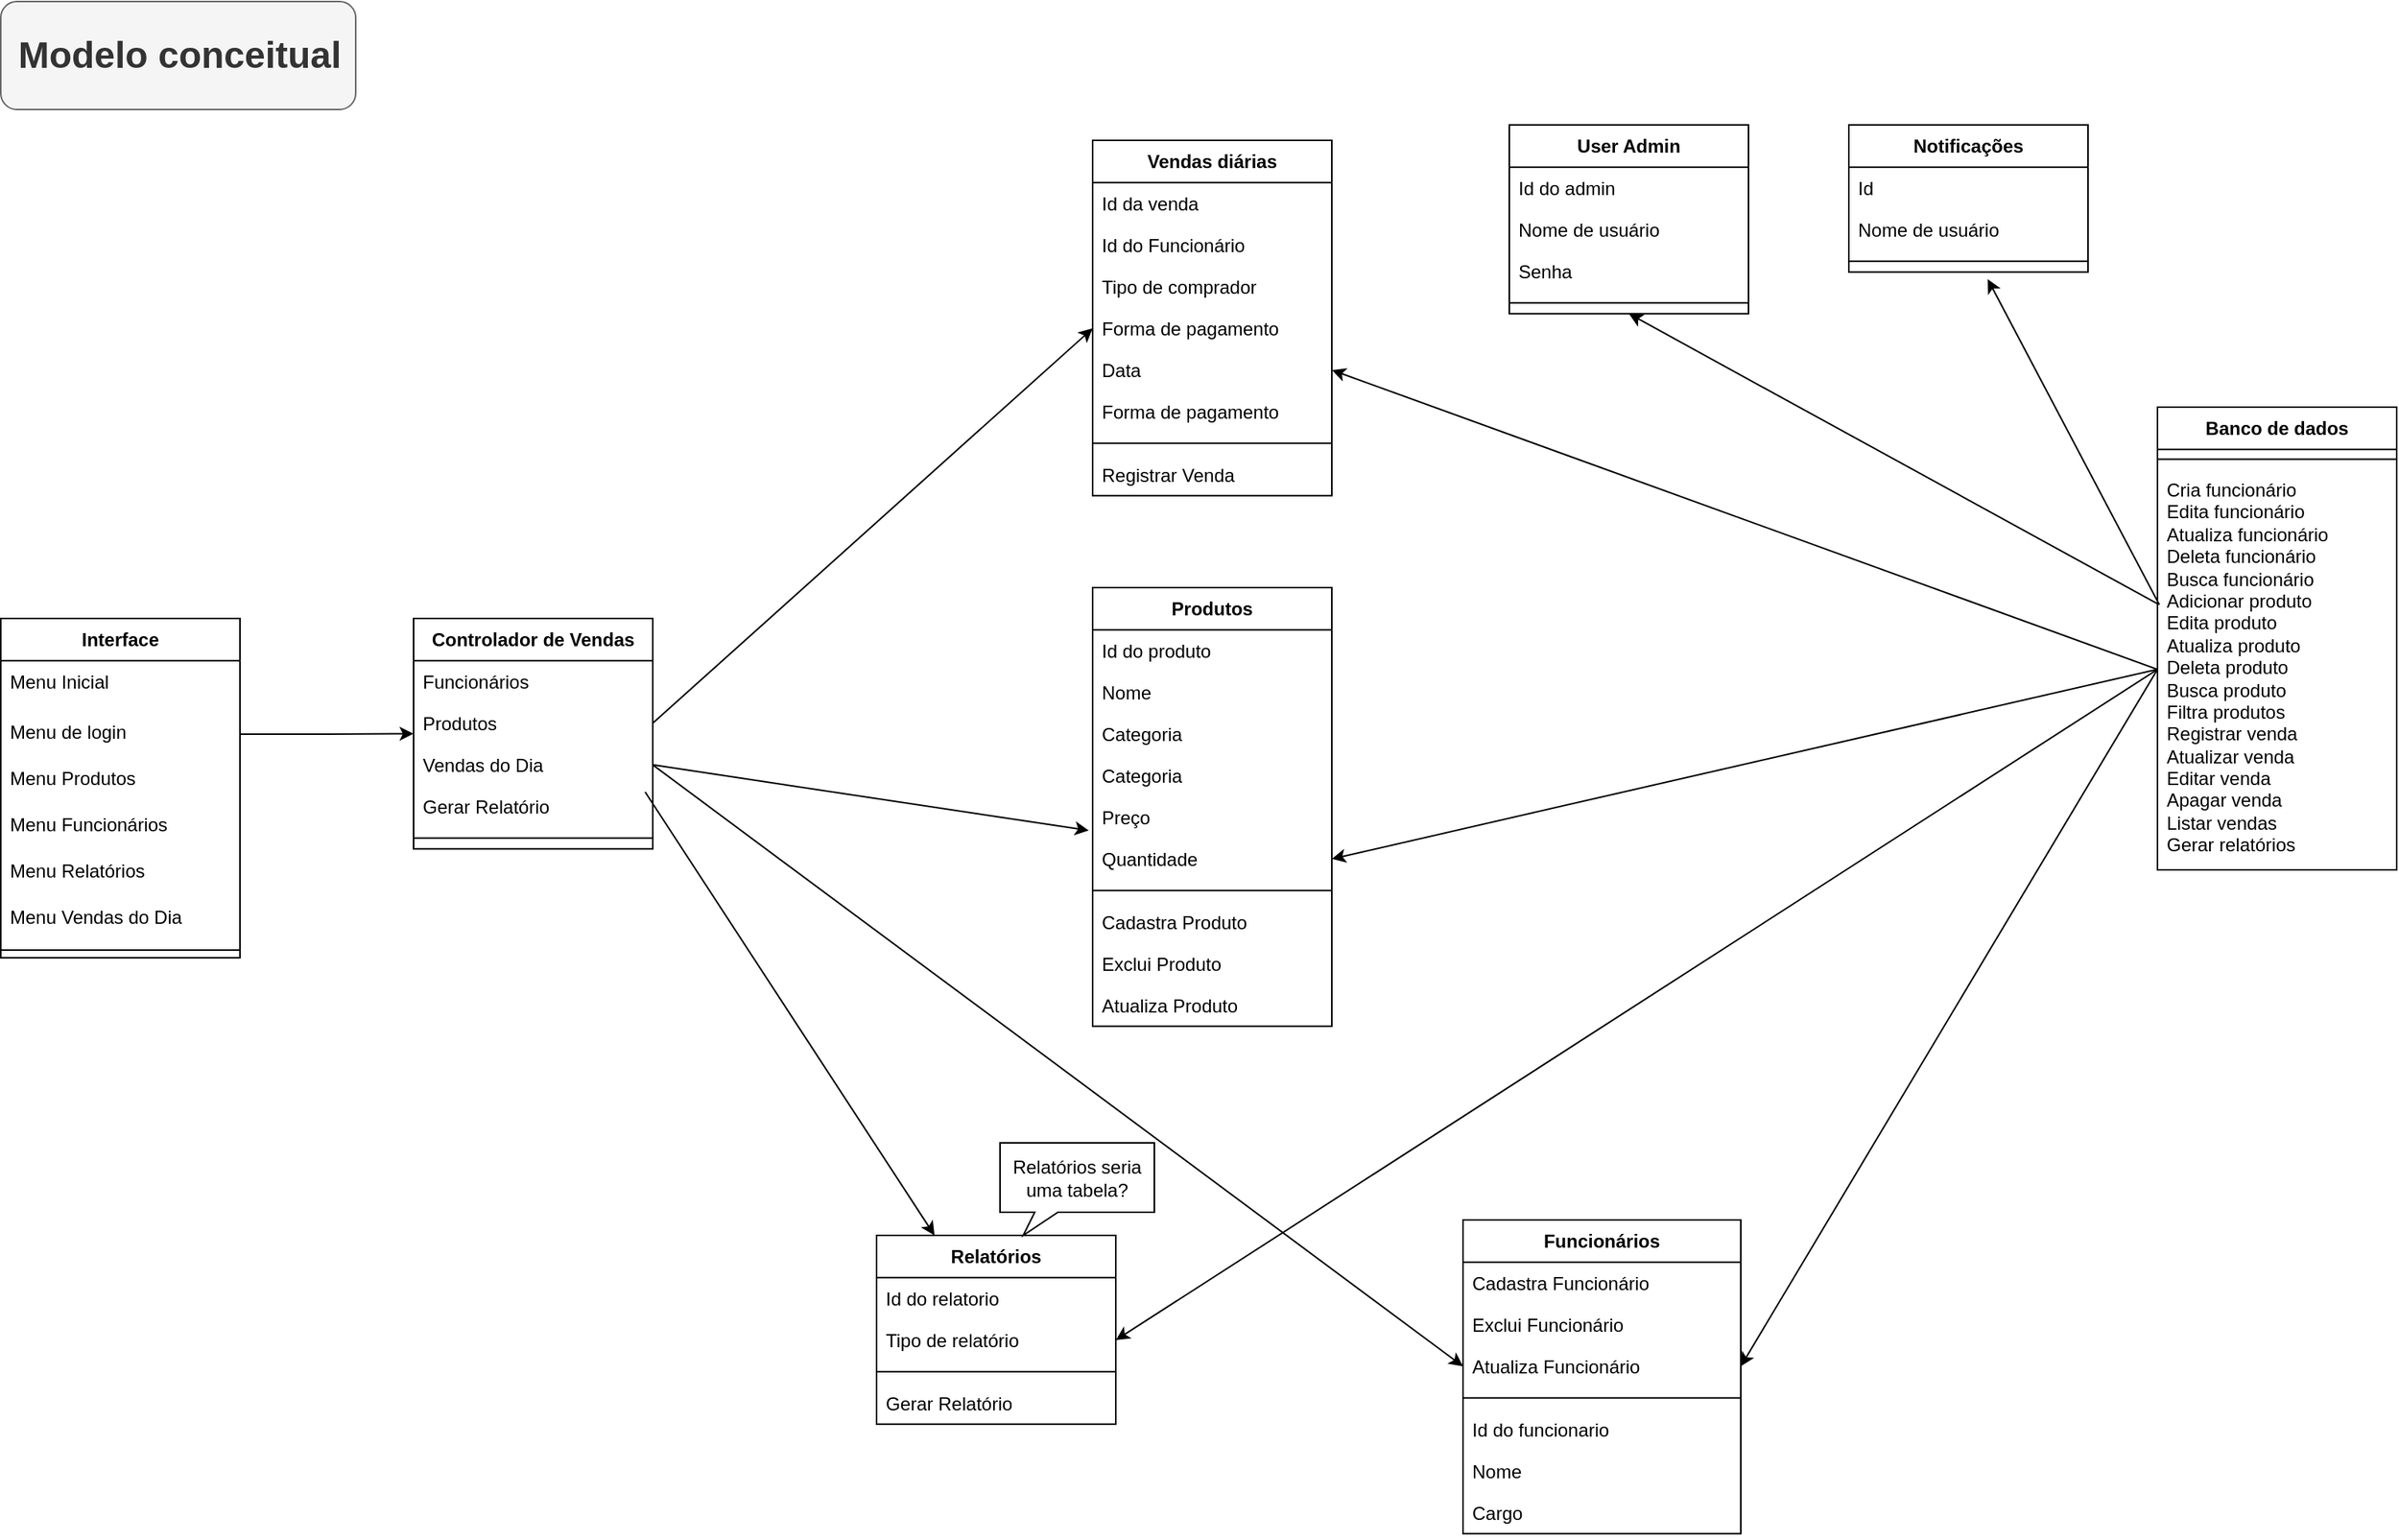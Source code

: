 <mxfile version="24.8.3">
  <diagram name="Página-1" id="rCG3eZJyJU8VCeqgCgNy">
    <mxGraphModel dx="1908" dy="1184" grid="1" gridSize="10" guides="1" tooltips="1" connect="1" arrows="1" fold="1" page="1" pageScale="1" pageWidth="827" pageHeight="583" math="0" shadow="0">
      <root>
        <mxCell id="0" />
        <mxCell id="1" parent="0" />
        <mxCell id="12" value="Banco de dados" style="swimlane;fontStyle=1;align=center;verticalAlign=top;childLayout=stackLayout;horizontal=1;startSize=27.429;horizontalStack=0;resizeParent=1;resizeParentMax=0;resizeLast=0;collapsible=0;marginBottom=0;" parent="1" vertex="1">
          <mxGeometry x="1420" y="283" width="155" height="299.999" as="geometry" />
        </mxCell>
        <mxCell id="15" style="line;strokeWidth=1;fillColor=none;align=left;verticalAlign=middle;spacingTop=-1;spacingLeft=3;spacingRight=3;rotatable=0;labelPosition=right;points=[];portConstraint=eastwest;strokeColor=inherit;" parent="12" vertex="1">
          <mxGeometry y="27.429" width="155" height="12.57" as="geometry" />
        </mxCell>
        <mxCell id="4yD3N3-tQXwb2mGsDQmI-117" value="Cria funcionário&lt;div&gt;Edita funcionário&lt;/div&gt;&lt;div&gt;Atualiza funcionário&lt;/div&gt;&lt;div&gt;Deleta funcionário&lt;/div&gt;&lt;div&gt;Busca funcionário&lt;/div&gt;&lt;div&gt;Adicionar produto&lt;/div&gt;&lt;div&gt;Edita produto&lt;/div&gt;&lt;div&gt;Atualiza produto&lt;/div&gt;&lt;div&gt;Deleta produto&lt;/div&gt;&lt;div&gt;Busca produto&lt;/div&gt;&lt;div&gt;Filtra produtos&lt;/div&gt;&lt;div&gt;Registrar venda&lt;/div&gt;&lt;div&gt;Atualizar venda&lt;/div&gt;&lt;div&gt;Editar venda&lt;/div&gt;&lt;div&gt;Apagar venda&lt;/div&gt;&lt;div&gt;Listar vendas&lt;/div&gt;&lt;div&gt;Gerar relatórios&lt;/div&gt;&lt;div&gt;&lt;br&gt;&lt;/div&gt;" style="text;strokeColor=none;fillColor=none;align=left;verticalAlign=top;spacingLeft=4;spacingRight=4;overflow=hidden;rotatable=0;points=[[0,0.5],[1,0.5]];portConstraint=eastwest;whiteSpace=wrap;html=1;" parent="12" vertex="1">
          <mxGeometry y="39.999" width="155" height="260" as="geometry" />
        </mxCell>
        <mxCell id="4yD3N3-tQXwb2mGsDQmI-32" value="User Admin" style="swimlane;fontStyle=1;align=center;verticalAlign=top;childLayout=stackLayout;horizontal=1;startSize=27.429;horizontalStack=0;resizeParent=1;resizeParentMax=0;resizeLast=0;collapsible=0;marginBottom=0;" parent="1" vertex="1">
          <mxGeometry x="1000" y="100" width="155" height="122.429" as="geometry" />
        </mxCell>
        <mxCell id="4yD3N3-tQXwb2mGsDQmI-33" value="Id do admin" style="text;strokeColor=none;fillColor=none;align=left;verticalAlign=top;spacingLeft=4;spacingRight=4;overflow=hidden;rotatable=0;points=[[0,0.5],[1,0.5]];portConstraint=eastwest;" parent="4yD3N3-tQXwb2mGsDQmI-32" vertex="1">
          <mxGeometry y="27.429" width="155" height="27" as="geometry" />
        </mxCell>
        <mxCell id="4yD3N3-tQXwb2mGsDQmI-34" value="Nome de usuário" style="text;strokeColor=none;fillColor=none;align=left;verticalAlign=top;spacingLeft=4;spacingRight=4;overflow=hidden;rotatable=0;points=[[0,0.5],[1,0.5]];portConstraint=eastwest;" parent="4yD3N3-tQXwb2mGsDQmI-32" vertex="1">
          <mxGeometry y="54.429" width="155" height="27" as="geometry" />
        </mxCell>
        <mxCell id="4yD3N3-tQXwb2mGsDQmI-65" value="Senha" style="text;strokeColor=none;fillColor=none;align=left;verticalAlign=top;spacingLeft=4;spacingRight=4;overflow=hidden;rotatable=0;points=[[0,0.5],[1,0.5]];portConstraint=eastwest;" parent="4yD3N3-tQXwb2mGsDQmI-32" vertex="1">
          <mxGeometry y="81.429" width="155" height="27" as="geometry" />
        </mxCell>
        <mxCell id="4yD3N3-tQXwb2mGsDQmI-35" style="line;strokeWidth=1;fillColor=none;align=left;verticalAlign=middle;spacingTop=-1;spacingLeft=3;spacingRight=3;rotatable=0;labelPosition=right;points=[];portConstraint=eastwest;strokeColor=inherit;" parent="4yD3N3-tQXwb2mGsDQmI-32" vertex="1">
          <mxGeometry y="108.429" width="155" height="14" as="geometry" />
        </mxCell>
        <mxCell id="4yD3N3-tQXwb2mGsDQmI-36" value="Relatórios" style="swimlane;fontStyle=1;align=center;verticalAlign=top;childLayout=stackLayout;horizontal=1;startSize=27.429;horizontalStack=0;resizeParent=1;resizeParentMax=0;resizeLast=0;collapsible=0;marginBottom=0;" parent="1" vertex="1">
          <mxGeometry x="590" y="820" width="155" height="122.429" as="geometry" />
        </mxCell>
        <mxCell id="4yD3N3-tQXwb2mGsDQmI-37" value="Id do relatorio" style="text;strokeColor=none;fillColor=none;align=left;verticalAlign=top;spacingLeft=4;spacingRight=4;overflow=hidden;rotatable=0;points=[[0,0.5],[1,0.5]];portConstraint=eastwest;" parent="4yD3N3-tQXwb2mGsDQmI-36" vertex="1">
          <mxGeometry y="27.429" width="155" height="27" as="geometry" />
        </mxCell>
        <mxCell id="4yD3N3-tQXwb2mGsDQmI-38" value="Tipo de relatório" style="text;strokeColor=none;fillColor=none;align=left;verticalAlign=top;spacingLeft=4;spacingRight=4;overflow=hidden;rotatable=0;points=[[0,0.5],[1,0.5]];portConstraint=eastwest;" parent="4yD3N3-tQXwb2mGsDQmI-36" vertex="1">
          <mxGeometry y="54.429" width="155" height="27" as="geometry" />
        </mxCell>
        <mxCell id="4yD3N3-tQXwb2mGsDQmI-39" style="line;strokeWidth=1;fillColor=none;align=left;verticalAlign=middle;spacingTop=-1;spacingLeft=3;spacingRight=3;rotatable=0;labelPosition=right;points=[];portConstraint=eastwest;strokeColor=inherit;" parent="4yD3N3-tQXwb2mGsDQmI-36" vertex="1">
          <mxGeometry y="81.429" width="155" height="14" as="geometry" />
        </mxCell>
        <mxCell id="zHELxeo6hIR-I9ZXr5rR-30" value="Gerar Relatório" style="text;strokeColor=none;fillColor=none;align=left;verticalAlign=top;spacingLeft=4;spacingRight=4;overflow=hidden;rotatable=0;points=[[0,0.5],[1,0.5]];portConstraint=eastwest;" vertex="1" parent="4yD3N3-tQXwb2mGsDQmI-36">
          <mxGeometry y="95.429" width="155" height="27" as="geometry" />
        </mxCell>
        <mxCell id="4yD3N3-tQXwb2mGsDQmI-40" value="Vendas diárias" style="swimlane;fontStyle=1;align=center;verticalAlign=top;childLayout=stackLayout;horizontal=1;startSize=27.429;horizontalStack=0;resizeParent=1;resizeParentMax=0;resizeLast=0;collapsible=0;marginBottom=0;" parent="1" vertex="1">
          <mxGeometry x="730" y="110" width="155" height="230.429" as="geometry" />
        </mxCell>
        <mxCell id="4yD3N3-tQXwb2mGsDQmI-41" value="Id da venda" style="text;strokeColor=none;fillColor=none;align=left;verticalAlign=top;spacingLeft=4;spacingRight=4;overflow=hidden;rotatable=0;points=[[0,0.5],[1,0.5]];portConstraint=eastwest;" parent="4yD3N3-tQXwb2mGsDQmI-40" vertex="1">
          <mxGeometry y="27.429" width="155" height="27" as="geometry" />
        </mxCell>
        <mxCell id="4yD3N3-tQXwb2mGsDQmI-42" value="Id do Funcionário" style="text;strokeColor=none;fillColor=none;align=left;verticalAlign=top;spacingLeft=4;spacingRight=4;overflow=hidden;rotatable=0;points=[[0,0.5],[1,0.5]];portConstraint=eastwest;" parent="4yD3N3-tQXwb2mGsDQmI-40" vertex="1">
          <mxGeometry y="54.429" width="155" height="27" as="geometry" />
        </mxCell>
        <mxCell id="4yD3N3-tQXwb2mGsDQmI-79" value="Tipo de comprador" style="text;strokeColor=none;fillColor=none;align=left;verticalAlign=top;spacingLeft=4;spacingRight=4;overflow=hidden;rotatable=0;points=[[0,0.5],[1,0.5]];portConstraint=eastwest;" parent="4yD3N3-tQXwb2mGsDQmI-40" vertex="1">
          <mxGeometry y="81.429" width="155" height="27" as="geometry" />
        </mxCell>
        <mxCell id="4yD3N3-tQXwb2mGsDQmI-80" value="Forma de pagamento" style="text;strokeColor=none;fillColor=none;align=left;verticalAlign=top;spacingLeft=4;spacingRight=4;overflow=hidden;rotatable=0;points=[[0,0.5],[1,0.5]];portConstraint=eastwest;" parent="4yD3N3-tQXwb2mGsDQmI-40" vertex="1">
          <mxGeometry y="108.429" width="155" height="27" as="geometry" />
        </mxCell>
        <mxCell id="4yD3N3-tQXwb2mGsDQmI-81" value="Data" style="text;strokeColor=none;fillColor=none;align=left;verticalAlign=top;spacingLeft=4;spacingRight=4;overflow=hidden;rotatable=0;points=[[0,0.5],[1,0.5]];portConstraint=eastwest;" parent="4yD3N3-tQXwb2mGsDQmI-40" vertex="1">
          <mxGeometry y="135.429" width="155" height="27" as="geometry" />
        </mxCell>
        <mxCell id="4yD3N3-tQXwb2mGsDQmI-83" value="Forma de pagamento " style="text;strokeColor=none;fillColor=none;align=left;verticalAlign=top;spacingLeft=4;spacingRight=4;overflow=hidden;rotatable=0;points=[[0,0.5],[1,0.5]];portConstraint=eastwest;" parent="4yD3N3-tQXwb2mGsDQmI-40" vertex="1">
          <mxGeometry y="162.429" width="155" height="27" as="geometry" />
        </mxCell>
        <mxCell id="4yD3N3-tQXwb2mGsDQmI-43" style="line;strokeWidth=1;fillColor=none;align=left;verticalAlign=middle;spacingTop=-1;spacingLeft=3;spacingRight=3;rotatable=0;labelPosition=right;points=[];portConstraint=eastwest;strokeColor=inherit;" parent="4yD3N3-tQXwb2mGsDQmI-40" vertex="1">
          <mxGeometry y="189.429" width="155" height="14" as="geometry" />
        </mxCell>
        <mxCell id="zHELxeo6hIR-I9ZXr5rR-31" value="Registrar Venda" style="text;strokeColor=none;fillColor=none;align=left;verticalAlign=top;spacingLeft=4;spacingRight=4;overflow=hidden;rotatable=0;points=[[0,0.5],[1,0.5]];portConstraint=eastwest;" vertex="1" parent="4yD3N3-tQXwb2mGsDQmI-40">
          <mxGeometry y="203.429" width="155" height="27" as="geometry" />
        </mxCell>
        <mxCell id="4yD3N3-tQXwb2mGsDQmI-56" value="Notificações" style="swimlane;fontStyle=1;align=center;verticalAlign=top;childLayout=stackLayout;horizontal=1;startSize=27.429;horizontalStack=0;resizeParent=1;resizeParentMax=0;resizeLast=0;collapsible=0;marginBottom=0;" parent="1" vertex="1">
          <mxGeometry x="1220" y="100" width="155" height="95.429" as="geometry" />
        </mxCell>
        <mxCell id="4yD3N3-tQXwb2mGsDQmI-57" value="Id" style="text;strokeColor=none;fillColor=none;align=left;verticalAlign=top;spacingLeft=4;spacingRight=4;overflow=hidden;rotatable=0;points=[[0,0.5],[1,0.5]];portConstraint=eastwest;" parent="4yD3N3-tQXwb2mGsDQmI-56" vertex="1">
          <mxGeometry y="27.429" width="155" height="27" as="geometry" />
        </mxCell>
        <mxCell id="4yD3N3-tQXwb2mGsDQmI-58" value="Nome de usuário" style="text;strokeColor=none;fillColor=none;align=left;verticalAlign=top;spacingLeft=4;spacingRight=4;overflow=hidden;rotatable=0;points=[[0,0.5],[1,0.5]];portConstraint=eastwest;" parent="4yD3N3-tQXwb2mGsDQmI-56" vertex="1">
          <mxGeometry y="54.429" width="155" height="27" as="geometry" />
        </mxCell>
        <mxCell id="4yD3N3-tQXwb2mGsDQmI-59" style="line;strokeWidth=1;fillColor=none;align=left;verticalAlign=middle;spacingTop=-1;spacingLeft=3;spacingRight=3;rotatable=0;labelPosition=right;points=[];portConstraint=eastwest;strokeColor=inherit;" parent="4yD3N3-tQXwb2mGsDQmI-56" vertex="1">
          <mxGeometry y="81.429" width="155" height="14" as="geometry" />
        </mxCell>
        <mxCell id="4yD3N3-tQXwb2mGsDQmI-60" value="Produtos" style="swimlane;fontStyle=1;align=center;verticalAlign=top;childLayout=stackLayout;horizontal=1;startSize=27.429;horizontalStack=0;resizeParent=1;resizeParentMax=0;resizeLast=0;collapsible=0;marginBottom=0;" parent="1" vertex="1">
          <mxGeometry x="730" y="400" width="155" height="284.429" as="geometry" />
        </mxCell>
        <mxCell id="4yD3N3-tQXwb2mGsDQmI-61" value="Id do produto" style="text;strokeColor=none;fillColor=none;align=left;verticalAlign=top;spacingLeft=4;spacingRight=4;overflow=hidden;rotatable=0;points=[[0,0.5],[1,0.5]];portConstraint=eastwest;" parent="4yD3N3-tQXwb2mGsDQmI-60" vertex="1">
          <mxGeometry y="27.429" width="155" height="27" as="geometry" />
        </mxCell>
        <mxCell id="4yD3N3-tQXwb2mGsDQmI-62" value="Nome" style="text;strokeColor=none;fillColor=none;align=left;verticalAlign=top;spacingLeft=4;spacingRight=4;overflow=hidden;rotatable=0;points=[[0,0.5],[1,0.5]];portConstraint=eastwest;" parent="4yD3N3-tQXwb2mGsDQmI-60" vertex="1">
          <mxGeometry y="54.429" width="155" height="27" as="geometry" />
        </mxCell>
        <mxCell id="4yD3N3-tQXwb2mGsDQmI-71" value="Categoria" style="text;strokeColor=none;fillColor=none;align=left;verticalAlign=top;spacingLeft=4;spacingRight=4;overflow=hidden;rotatable=0;points=[[0,0.5],[1,0.5]];portConstraint=eastwest;" parent="4yD3N3-tQXwb2mGsDQmI-60" vertex="1">
          <mxGeometry y="81.429" width="155" height="27" as="geometry" />
        </mxCell>
        <mxCell id="YCyUIYHfSjP7ow80o2St-26" value="Categoria" style="text;strokeColor=none;fillColor=none;align=left;verticalAlign=top;spacingLeft=4;spacingRight=4;overflow=hidden;rotatable=0;points=[[0,0.5],[1,0.5]];portConstraint=eastwest;" parent="4yD3N3-tQXwb2mGsDQmI-60" vertex="1">
          <mxGeometry y="108.429" width="155" height="27" as="geometry" />
        </mxCell>
        <mxCell id="4yD3N3-tQXwb2mGsDQmI-72" value="Preço" style="text;strokeColor=none;fillColor=none;align=left;verticalAlign=top;spacingLeft=4;spacingRight=4;overflow=hidden;rotatable=0;points=[[0,0.5],[1,0.5]];portConstraint=eastwest;" parent="4yD3N3-tQXwb2mGsDQmI-60" vertex="1">
          <mxGeometry y="135.429" width="155" height="27" as="geometry" />
        </mxCell>
        <mxCell id="4yD3N3-tQXwb2mGsDQmI-73" value="Quantidade" style="text;strokeColor=none;fillColor=none;align=left;verticalAlign=top;spacingLeft=4;spacingRight=4;overflow=hidden;rotatable=0;points=[[0,0.5],[1,0.5]];portConstraint=eastwest;" parent="4yD3N3-tQXwb2mGsDQmI-60" vertex="1">
          <mxGeometry y="162.429" width="155" height="27" as="geometry" />
        </mxCell>
        <mxCell id="4yD3N3-tQXwb2mGsDQmI-63" style="line;strokeWidth=1;fillColor=none;align=left;verticalAlign=middle;spacingTop=-1;spacingLeft=3;spacingRight=3;rotatable=0;labelPosition=right;points=[];portConstraint=eastwest;strokeColor=inherit;" parent="4yD3N3-tQXwb2mGsDQmI-60" vertex="1">
          <mxGeometry y="189.429" width="155" height="14" as="geometry" />
        </mxCell>
        <mxCell id="zHELxeo6hIR-I9ZXr5rR-25" value="Cadastra Produto" style="text;strokeColor=none;fillColor=none;align=left;verticalAlign=top;spacingLeft=4;spacingRight=4;overflow=hidden;rotatable=0;points=[[0,0.5],[1,0.5]];portConstraint=eastwest;" vertex="1" parent="4yD3N3-tQXwb2mGsDQmI-60">
          <mxGeometry y="203.429" width="155" height="27" as="geometry" />
        </mxCell>
        <mxCell id="zHELxeo6hIR-I9ZXr5rR-26" value="Exclui Produto" style="text;strokeColor=none;fillColor=none;align=left;verticalAlign=top;spacingLeft=4;spacingRight=4;overflow=hidden;rotatable=0;points=[[0,0.5],[1,0.5]];portConstraint=eastwest;" vertex="1" parent="4yD3N3-tQXwb2mGsDQmI-60">
          <mxGeometry y="230.429" width="155" height="27" as="geometry" />
        </mxCell>
        <mxCell id="zHELxeo6hIR-I9ZXr5rR-27" value="Atualiza Produto" style="text;strokeColor=none;fillColor=none;align=left;verticalAlign=top;spacingLeft=4;spacingRight=4;overflow=hidden;rotatable=0;points=[[0,0.5],[1,0.5]];portConstraint=eastwest;" vertex="1" parent="4yD3N3-tQXwb2mGsDQmI-60">
          <mxGeometry y="257.429" width="155" height="27" as="geometry" />
        </mxCell>
        <mxCell id="4yD3N3-tQXwb2mGsDQmI-66" value="Interface" style="swimlane;fontStyle=1;align=center;verticalAlign=top;childLayout=stackLayout;horizontal=1;startSize=27.429;horizontalStack=0;resizeParent=1;resizeParentMax=0;resizeLast=0;collapsible=0;marginBottom=0;" parent="1" vertex="1">
          <mxGeometry x="22.5" y="420" width="155" height="219.999" as="geometry" />
        </mxCell>
        <mxCell id="4yD3N3-tQXwb2mGsDQmI-67" value="Menu Inicial" style="text;strokeColor=none;fillColor=none;align=left;verticalAlign=top;spacingLeft=4;spacingRight=4;overflow=hidden;rotatable=0;points=[[0,0.5],[1,0.5]];portConstraint=eastwest;" parent="4yD3N3-tQXwb2mGsDQmI-66" vertex="1">
          <mxGeometry y="27.429" width="155" height="32.57" as="geometry" />
        </mxCell>
        <mxCell id="Nw_w9vWTFQ0vnzreLBHr-17" value="Menu de login" style="text;strokeColor=none;fillColor=none;align=left;verticalAlign=top;spacingLeft=4;spacingRight=4;overflow=hidden;rotatable=0;points=[[0,0.5],[1,0.5]];portConstraint=eastwest;" parent="4yD3N3-tQXwb2mGsDQmI-66" vertex="1">
          <mxGeometry y="59.999" width="155" height="30" as="geometry" />
        </mxCell>
        <mxCell id="YCyUIYHfSjP7ow80o2St-20" value="Menu Produtos" style="text;strokeColor=none;fillColor=none;align=left;verticalAlign=top;spacingLeft=4;spacingRight=4;overflow=hidden;rotatable=0;points=[[0,0.5],[1,0.5]];portConstraint=eastwest;" parent="4yD3N3-tQXwb2mGsDQmI-66" vertex="1">
          <mxGeometry y="89.999" width="155" height="30" as="geometry" />
        </mxCell>
        <mxCell id="YCyUIYHfSjP7ow80o2St-22" value="Menu Funcionários" style="text;strokeColor=none;fillColor=none;align=left;verticalAlign=top;spacingLeft=4;spacingRight=4;overflow=hidden;rotatable=0;points=[[0,0.5],[1,0.5]];portConstraint=eastwest;" parent="4yD3N3-tQXwb2mGsDQmI-66" vertex="1">
          <mxGeometry y="119.999" width="155" height="30" as="geometry" />
        </mxCell>
        <mxCell id="YCyUIYHfSjP7ow80o2St-23" value="Menu Relatórios" style="text;strokeColor=none;fillColor=none;align=left;verticalAlign=top;spacingLeft=4;spacingRight=4;overflow=hidden;rotatable=0;points=[[0,0.5],[1,0.5]];portConstraint=eastwest;" parent="4yD3N3-tQXwb2mGsDQmI-66" vertex="1">
          <mxGeometry y="149.999" width="155" height="30" as="geometry" />
        </mxCell>
        <mxCell id="YCyUIYHfSjP7ow80o2St-25" value="Menu Vendas do Dia" style="text;strokeColor=none;fillColor=none;align=left;verticalAlign=top;spacingLeft=4;spacingRight=4;overflow=hidden;rotatable=0;points=[[0,0.5],[1,0.5]];portConstraint=eastwest;" parent="4yD3N3-tQXwb2mGsDQmI-66" vertex="1">
          <mxGeometry y="179.999" width="155" height="30" as="geometry" />
        </mxCell>
        <mxCell id="4yD3N3-tQXwb2mGsDQmI-69" style="line;strokeWidth=1;fillColor=none;align=left;verticalAlign=middle;spacingTop=-1;spacingLeft=3;spacingRight=3;rotatable=0;labelPosition=right;points=[];portConstraint=eastwest;strokeColor=inherit;" parent="4yD3N3-tQXwb2mGsDQmI-66" vertex="1">
          <mxGeometry y="209.999" width="155" height="10" as="geometry" />
        </mxCell>
        <mxCell id="4yD3N3-tQXwb2mGsDQmI-84" value="&lt;h1&gt;Modelo conceitual&lt;/h1&gt;" style="text;html=1;align=center;verticalAlign=middle;resizable=0;points=[];autosize=1;fillColor=#f5f5f5;fontColor=#333333;strokeColor=#666666;rounded=1;" parent="1" vertex="1">
          <mxGeometry x="22.5" y="20" width="230" height="70" as="geometry" />
        </mxCell>
        <mxCell id="4yD3N3-tQXwb2mGsDQmI-121" value="Relatórios seria uma tabela?" style="whiteSpace=wrap;html=1;shape=mxgraph.basic.rectCallout;dx=30;dy=15;boundedLbl=1;" parent="1" vertex="1">
          <mxGeometry x="670" y="760" width="100" height="60" as="geometry" />
        </mxCell>
        <mxCell id="Nw_w9vWTFQ0vnzreLBHr-22" value="Controlador de Vendas" style="swimlane;fontStyle=1;align=center;verticalAlign=top;childLayout=stackLayout;horizontal=1;startSize=27.429;horizontalStack=0;resizeParent=1;resizeParentMax=0;resizeLast=0;collapsible=0;marginBottom=0;" parent="1" vertex="1">
          <mxGeometry x="290" y="420" width="155" height="149.429" as="geometry" />
        </mxCell>
        <mxCell id="Nw_w9vWTFQ0vnzreLBHr-23" value="Funcionários" style="text;strokeColor=none;fillColor=none;align=left;verticalAlign=top;spacingLeft=4;spacingRight=4;overflow=hidden;rotatable=0;points=[[0,0.5],[1,0.5]];portConstraint=eastwest;" parent="Nw_w9vWTFQ0vnzreLBHr-22" vertex="1">
          <mxGeometry y="27.429" width="155" height="27" as="geometry" />
        </mxCell>
        <mxCell id="Nw_w9vWTFQ0vnzreLBHr-24" value="Produtos" style="text;strokeColor=none;fillColor=none;align=left;verticalAlign=top;spacingLeft=4;spacingRight=4;overflow=hidden;rotatable=0;points=[[0,0.5],[1,0.5]];portConstraint=eastwest;" parent="Nw_w9vWTFQ0vnzreLBHr-22" vertex="1">
          <mxGeometry y="54.429" width="155" height="27" as="geometry" />
        </mxCell>
        <mxCell id="Nw_w9vWTFQ0vnzreLBHr-25" value="Vendas do Dia" style="text;strokeColor=none;fillColor=none;align=left;verticalAlign=top;spacingLeft=4;spacingRight=4;overflow=hidden;rotatable=0;points=[[0,0.5],[1,0.5]];portConstraint=eastwest;" parent="Nw_w9vWTFQ0vnzreLBHr-22" vertex="1">
          <mxGeometry y="81.429" width="155" height="27" as="geometry" />
        </mxCell>
        <mxCell id="Nw_w9vWTFQ0vnzreLBHr-27" value="Gerar Relatório" style="text;strokeColor=none;fillColor=none;align=left;verticalAlign=top;spacingLeft=4;spacingRight=4;overflow=hidden;rotatable=0;points=[[0,0.5],[1,0.5]];portConstraint=eastwest;" parent="Nw_w9vWTFQ0vnzreLBHr-22" vertex="1">
          <mxGeometry y="108.429" width="155" height="27" as="geometry" />
        </mxCell>
        <mxCell id="Nw_w9vWTFQ0vnzreLBHr-26" style="line;strokeWidth=1;fillColor=none;align=left;verticalAlign=middle;spacingTop=-1;spacingLeft=3;spacingRight=3;rotatable=0;labelPosition=right;points=[];portConstraint=eastwest;strokeColor=inherit;" parent="Nw_w9vWTFQ0vnzreLBHr-22" vertex="1">
          <mxGeometry y="135.429" width="155" height="14" as="geometry" />
        </mxCell>
        <mxCell id="Nw_w9vWTFQ0vnzreLBHr-28" style="edgeStyle=orthogonalEdgeStyle;rounded=0;orthogonalLoop=1;jettySize=auto;html=1;exitX=1;exitY=0.5;exitDx=0;exitDy=0;entryX=0;entryY=0.5;entryDx=0;entryDy=0;" parent="1" source="Nw_w9vWTFQ0vnzreLBHr-17" target="Nw_w9vWTFQ0vnzreLBHr-22" edge="1">
          <mxGeometry relative="1" as="geometry" />
        </mxCell>
        <mxCell id="jJdK9kgYPfyGHqjLfK-a-15" value="Funcionários" style="swimlane;fontStyle=1;align=center;verticalAlign=top;childLayout=stackLayout;horizontal=1;startSize=27.429;horizontalStack=0;resizeParent=1;resizeParentMax=0;resizeLast=0;collapsible=0;marginBottom=0;" parent="1" vertex="1">
          <mxGeometry x="970" y="810" width="180" height="203.429" as="geometry" />
        </mxCell>
        <mxCell id="jJdK9kgYPfyGHqjLfK-a-16" value="Cadastra Funcionário" style="text;strokeColor=none;fillColor=none;align=left;verticalAlign=top;spacingLeft=4;spacingRight=4;overflow=hidden;rotatable=0;points=[[0,0.5],[1,0.5]];portConstraint=eastwest;" parent="jJdK9kgYPfyGHqjLfK-a-15" vertex="1">
          <mxGeometry y="27.429" width="180" height="27" as="geometry" />
        </mxCell>
        <mxCell id="jJdK9kgYPfyGHqjLfK-a-17" value="Exclui Funcionário" style="text;strokeColor=none;fillColor=none;align=left;verticalAlign=top;spacingLeft=4;spacingRight=4;overflow=hidden;rotatable=0;points=[[0,0.5],[1,0.5]];portConstraint=eastwest;" parent="jJdK9kgYPfyGHqjLfK-a-15" vertex="1">
          <mxGeometry y="54.429" width="180" height="27" as="geometry" />
        </mxCell>
        <mxCell id="jJdK9kgYPfyGHqjLfK-a-18" value="Atualiza Funcionário" style="text;strokeColor=none;fillColor=none;align=left;verticalAlign=top;spacingLeft=4;spacingRight=4;overflow=hidden;rotatable=0;points=[[0,0.5],[1,0.5]];portConstraint=eastwest;" parent="jJdK9kgYPfyGHqjLfK-a-15" vertex="1">
          <mxGeometry y="81.429" width="180" height="27" as="geometry" />
        </mxCell>
        <mxCell id="jJdK9kgYPfyGHqjLfK-a-20" style="line;strokeWidth=1;fillColor=none;align=left;verticalAlign=middle;spacingTop=-1;spacingLeft=3;spacingRight=3;rotatable=0;labelPosition=right;points=[];portConstraint=eastwest;strokeColor=inherit;" parent="jJdK9kgYPfyGHqjLfK-a-15" vertex="1">
          <mxGeometry y="108.429" width="180" height="14" as="geometry" />
        </mxCell>
        <mxCell id="KlSsxM7Or0WWCpnzEeFf-23" value="Id do funcionario" style="text;strokeColor=none;fillColor=none;align=left;verticalAlign=top;spacingLeft=4;spacingRight=4;overflow=hidden;rotatable=0;points=[[0,0.5],[1,0.5]];portConstraint=eastwest;" parent="jJdK9kgYPfyGHqjLfK-a-15" vertex="1">
          <mxGeometry y="122.429" width="180" height="27" as="geometry" />
        </mxCell>
        <mxCell id="KlSsxM7Or0WWCpnzEeFf-24" value="Nome" style="text;strokeColor=none;fillColor=none;align=left;verticalAlign=top;spacingLeft=4;spacingRight=4;overflow=hidden;rotatable=0;points=[[0,0.5],[1,0.5]];portConstraint=eastwest;" parent="jJdK9kgYPfyGHqjLfK-a-15" vertex="1">
          <mxGeometry y="149.429" width="180" height="27" as="geometry" />
        </mxCell>
        <mxCell id="KlSsxM7Or0WWCpnzEeFf-25" value="Cargo" style="text;strokeColor=none;fillColor=none;align=left;verticalAlign=top;spacingLeft=4;spacingRight=4;overflow=hidden;rotatable=0;points=[[0,0.5],[1,0.5]];portConstraint=eastwest;" parent="jJdK9kgYPfyGHqjLfK-a-15" vertex="1">
          <mxGeometry y="176.429" width="180" height="27" as="geometry" />
        </mxCell>
        <mxCell id="zHELxeo6hIR-I9ZXr5rR-37" value="" style="endArrow=classic;html=1;rounded=0;entryX=0.5;entryY=1;entryDx=0;entryDy=0;" edge="1" parent="1" source="4yD3N3-tQXwb2mGsDQmI-117" target="4yD3N3-tQXwb2mGsDQmI-32">
          <mxGeometry width="50" height="50" relative="1" as="geometry">
            <mxPoint x="1060" y="420" as="sourcePoint" />
            <mxPoint x="1110" y="370" as="targetPoint" />
          </mxGeometry>
        </mxCell>
        <mxCell id="zHELxeo6hIR-I9ZXr5rR-38" value="" style="endArrow=classic;html=1;rounded=0;exitX=0.008;exitY=0.339;exitDx=0;exitDy=0;exitPerimeter=0;" edge="1" parent="1" source="4yD3N3-tQXwb2mGsDQmI-117">
          <mxGeometry width="50" height="50" relative="1" as="geometry">
            <mxPoint x="1260" y="398" as="sourcePoint" />
            <mxPoint x="1310" y="200" as="targetPoint" />
            <Array as="points" />
          </mxGeometry>
        </mxCell>
        <mxCell id="zHELxeo6hIR-I9ZXr5rR-41" value="" style="endArrow=classic;html=1;rounded=0;entryX=1;entryY=0.5;entryDx=0;entryDy=0;exitX=0;exitY=0.5;exitDx=0;exitDy=0;" edge="1" parent="1" source="4yD3N3-tQXwb2mGsDQmI-117" target="jJdK9kgYPfyGHqjLfK-a-18">
          <mxGeometry width="50" height="50" relative="1" as="geometry">
            <mxPoint x="1080" y="700" as="sourcePoint" />
            <mxPoint x="1130" y="650" as="targetPoint" />
          </mxGeometry>
        </mxCell>
        <mxCell id="zHELxeo6hIR-I9ZXr5rR-43" value="" style="endArrow=classic;html=1;rounded=0;exitX=1;exitY=0.5;exitDx=0;exitDy=0;entryX=0;entryY=0.5;entryDx=0;entryDy=0;" edge="1" parent="1" source="Nw_w9vWTFQ0vnzreLBHr-25" target="jJdK9kgYPfyGHqjLfK-a-18">
          <mxGeometry width="50" height="50" relative="1" as="geometry">
            <mxPoint x="730" y="710" as="sourcePoint" />
            <mxPoint x="780" y="660" as="targetPoint" />
          </mxGeometry>
        </mxCell>
        <mxCell id="zHELxeo6hIR-I9ZXr5rR-46" value="" style="endArrow=classic;html=1;rounded=0;exitX=0.968;exitY=1.151;exitDx=0;exitDy=0;exitPerimeter=0;" edge="1" parent="1" source="Nw_w9vWTFQ0vnzreLBHr-25" target="4yD3N3-tQXwb2mGsDQmI-36">
          <mxGeometry width="50" height="50" relative="1" as="geometry">
            <mxPoint x="480" y="800" as="sourcePoint" />
            <mxPoint x="530" y="750" as="targetPoint" />
          </mxGeometry>
        </mxCell>
        <mxCell id="zHELxeo6hIR-I9ZXr5rR-47" value="" style="endArrow=classic;html=1;rounded=0;exitX=0;exitY=0.5;exitDx=0;exitDy=0;entryX=1;entryY=0.5;entryDx=0;entryDy=0;" edge="1" parent="1" source="4yD3N3-tQXwb2mGsDQmI-117" target="4yD3N3-tQXwb2mGsDQmI-38">
          <mxGeometry width="50" height="50" relative="1" as="geometry">
            <mxPoint x="870" y="760" as="sourcePoint" />
            <mxPoint x="970" y="760" as="targetPoint" />
          </mxGeometry>
        </mxCell>
        <mxCell id="zHELxeo6hIR-I9ZXr5rR-48" value="" style="endArrow=classic;html=1;rounded=0;exitX=1;exitY=0.5;exitDx=0;exitDy=0;entryX=-0.016;entryY=-0.183;entryDx=0;entryDy=0;entryPerimeter=0;" edge="1" parent="1" source="Nw_w9vWTFQ0vnzreLBHr-25" target="4yD3N3-tQXwb2mGsDQmI-73">
          <mxGeometry width="50" height="50" relative="1" as="geometry">
            <mxPoint x="560" y="550" as="sourcePoint" />
            <mxPoint x="610" y="500" as="targetPoint" />
          </mxGeometry>
        </mxCell>
        <mxCell id="zHELxeo6hIR-I9ZXr5rR-49" value="" style="endArrow=classic;html=1;rounded=0;entryX=1;entryY=0.5;entryDx=0;entryDy=0;exitX=0;exitY=0.5;exitDx=0;exitDy=0;" edge="1" parent="1" source="4yD3N3-tQXwb2mGsDQmI-117" target="4yD3N3-tQXwb2mGsDQmI-73">
          <mxGeometry width="50" height="50" relative="1" as="geometry">
            <mxPoint x="1160" y="510" as="sourcePoint" />
            <mxPoint x="1210" y="460" as="targetPoint" />
          </mxGeometry>
        </mxCell>
        <mxCell id="zHELxeo6hIR-I9ZXr5rR-50" value="" style="endArrow=classic;html=1;rounded=0;exitX=1;exitY=0.5;exitDx=0;exitDy=0;entryX=0;entryY=0.5;entryDx=0;entryDy=0;" edge="1" parent="1" source="Nw_w9vWTFQ0vnzreLBHr-24" target="4yD3N3-tQXwb2mGsDQmI-80">
          <mxGeometry width="50" height="50" relative="1" as="geometry">
            <mxPoint x="630" y="400" as="sourcePoint" />
            <mxPoint x="680" y="350" as="targetPoint" />
          </mxGeometry>
        </mxCell>
        <mxCell id="zHELxeo6hIR-I9ZXr5rR-51" value="" style="endArrow=classic;html=1;rounded=0;exitX=0;exitY=0.5;exitDx=0;exitDy=0;entryX=1;entryY=0.5;entryDx=0;entryDy=0;" edge="1" parent="1" source="4yD3N3-tQXwb2mGsDQmI-117" target="4yD3N3-tQXwb2mGsDQmI-81">
          <mxGeometry width="50" height="50" relative="1" as="geometry">
            <mxPoint x="1100" y="340" as="sourcePoint" />
            <mxPoint x="1150" y="290" as="targetPoint" />
          </mxGeometry>
        </mxCell>
      </root>
    </mxGraphModel>
  </diagram>
</mxfile>
